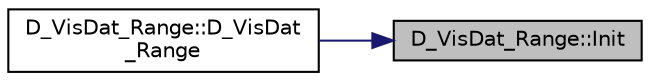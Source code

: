 digraph "D_VisDat_Range::Init"
{
 // LATEX_PDF_SIZE
  edge [fontname="Helvetica",fontsize="10",labelfontname="Helvetica",labelfontsize="10"];
  node [fontname="Helvetica",fontsize="10",shape=record];
  rankdir="RL";
  Node1 [label="D_VisDat_Range::Init",height=0.2,width=0.4,color="black", fillcolor="grey75", style="filled", fontcolor="black",tooltip=" "];
  Node1 -> Node2 [dir="back",color="midnightblue",fontsize="10",style="solid",fontname="Helvetica"];
  Node2 [label="D_VisDat_Range::D_VisDat\l_Range",height=0.2,width=0.4,color="black", fillcolor="white", style="filled",URL="$class_d___vis_dat___range.html#aa3370ad1ea196b7a6bc24ca45d087291",tooltip=" "];
}
